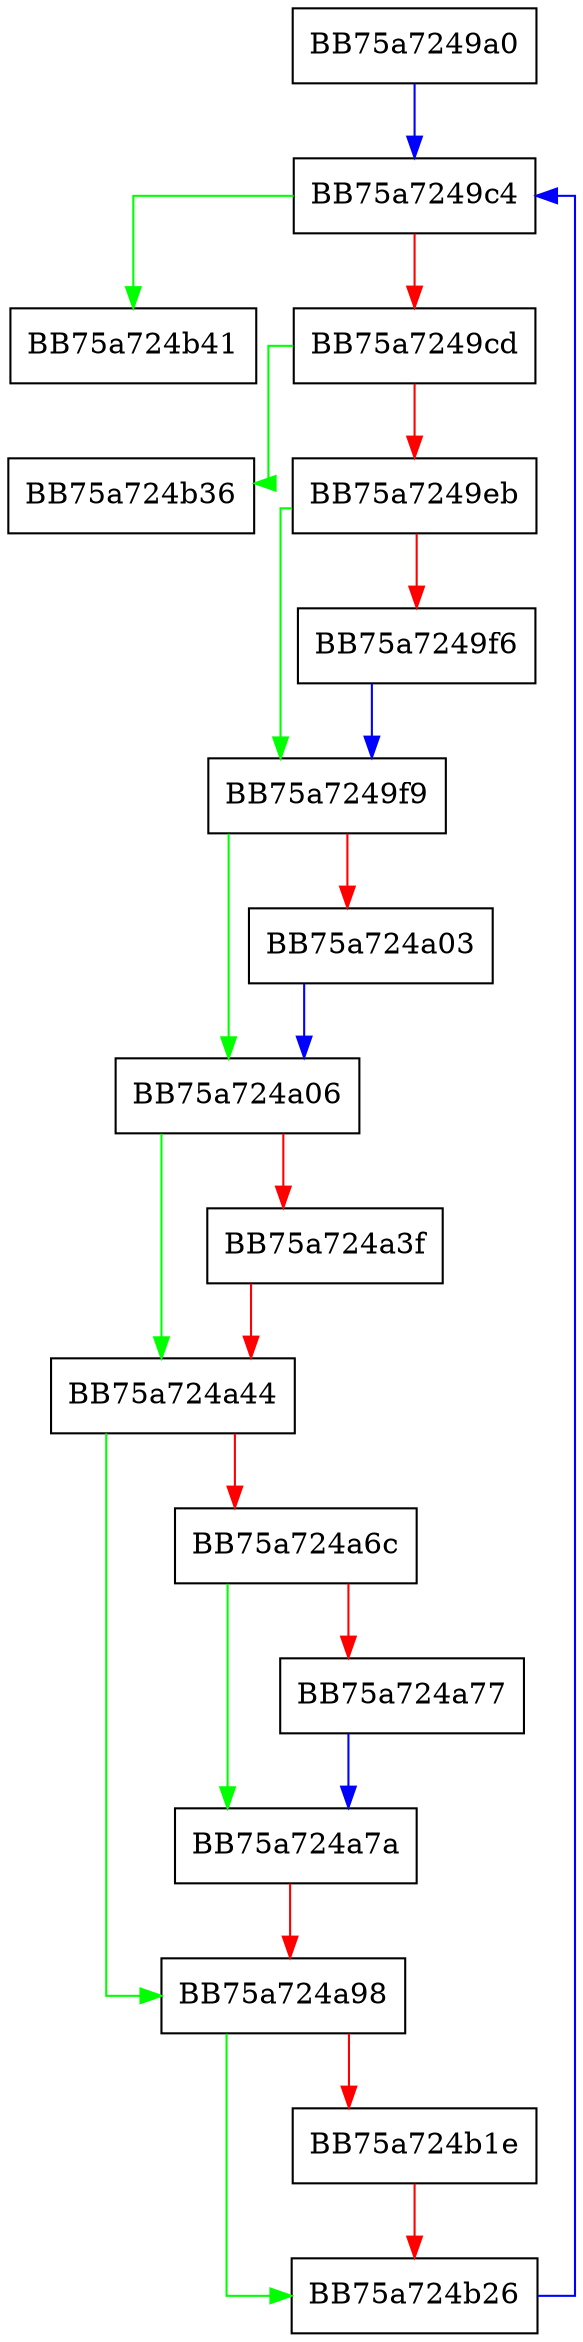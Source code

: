 digraph SpynetRemediationCheckpointRegkeys {
  node [shape="box"];
  graph [splines=ortho];
  BB75a7249a0 -> BB75a7249c4 [color="blue"];
  BB75a7249c4 -> BB75a724b41 [color="green"];
  BB75a7249c4 -> BB75a7249cd [color="red"];
  BB75a7249cd -> BB75a724b36 [color="green"];
  BB75a7249cd -> BB75a7249eb [color="red"];
  BB75a7249eb -> BB75a7249f9 [color="green"];
  BB75a7249eb -> BB75a7249f6 [color="red"];
  BB75a7249f6 -> BB75a7249f9 [color="blue"];
  BB75a7249f9 -> BB75a724a06 [color="green"];
  BB75a7249f9 -> BB75a724a03 [color="red"];
  BB75a724a03 -> BB75a724a06 [color="blue"];
  BB75a724a06 -> BB75a724a44 [color="green"];
  BB75a724a06 -> BB75a724a3f [color="red"];
  BB75a724a3f -> BB75a724a44 [color="red"];
  BB75a724a44 -> BB75a724a98 [color="green"];
  BB75a724a44 -> BB75a724a6c [color="red"];
  BB75a724a6c -> BB75a724a7a [color="green"];
  BB75a724a6c -> BB75a724a77 [color="red"];
  BB75a724a77 -> BB75a724a7a [color="blue"];
  BB75a724a7a -> BB75a724a98 [color="red"];
  BB75a724a98 -> BB75a724b26 [color="green"];
  BB75a724a98 -> BB75a724b1e [color="red"];
  BB75a724b1e -> BB75a724b26 [color="red"];
  BB75a724b26 -> BB75a7249c4 [color="blue"];
}